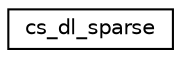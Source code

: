 digraph "Graphical Class Hierarchy"
{
 // INTERACTIVE_SVG=YES
  edge [fontname="Helvetica",fontsize="10",labelfontname="Helvetica",labelfontsize="10"];
  node [fontname="Helvetica",fontsize="10",shape=record];
  rankdir="LR";
  Node1 [label="cs_dl_sparse",height=0.2,width=0.4,color="black", fillcolor="white", style="filled",URL="$structcs__dl__sparse.html"];
}
